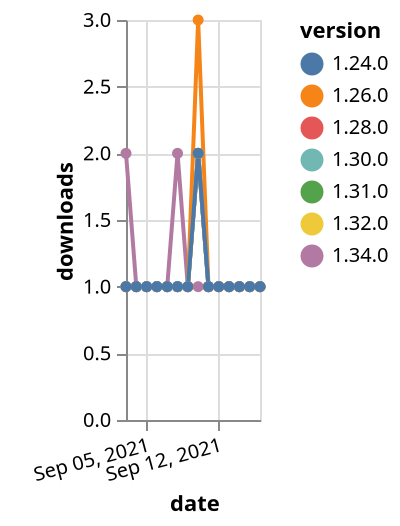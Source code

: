 {"$schema": "https://vega.github.io/schema/vega-lite/v5.json", "description": "A simple bar chart with embedded data.", "data": {"values": [{"date": "2021-09-03", "total": 136, "delta": 1, "version": "1.31.0"}, {"date": "2021-09-04", "total": 137, "delta": 1, "version": "1.31.0"}, {"date": "2021-09-05", "total": 138, "delta": 1, "version": "1.31.0"}, {"date": "2021-09-06", "total": 139, "delta": 1, "version": "1.31.0"}, {"date": "2021-09-07", "total": 140, "delta": 1, "version": "1.31.0"}, {"date": "2021-09-08", "total": 141, "delta": 1, "version": "1.31.0"}, {"date": "2021-09-09", "total": 142, "delta": 1, "version": "1.31.0"}, {"date": "2021-09-10", "total": 144, "delta": 2, "version": "1.31.0"}, {"date": "2021-09-11", "total": 145, "delta": 1, "version": "1.31.0"}, {"date": "2021-09-12", "total": 146, "delta": 1, "version": "1.31.0"}, {"date": "2021-09-13", "total": 147, "delta": 1, "version": "1.31.0"}, {"date": "2021-09-14", "total": 148, "delta": 1, "version": "1.31.0"}, {"date": "2021-09-15", "total": 149, "delta": 1, "version": "1.31.0"}, {"date": "2021-09-16", "total": 150, "delta": 1, "version": "1.31.0"}, {"date": "2021-09-03", "total": 110, "delta": 2, "version": "1.34.0"}, {"date": "2021-09-04", "total": 111, "delta": 1, "version": "1.34.0"}, {"date": "2021-09-05", "total": 112, "delta": 1, "version": "1.34.0"}, {"date": "2021-09-06", "total": 113, "delta": 1, "version": "1.34.0"}, {"date": "2021-09-07", "total": 114, "delta": 1, "version": "1.34.0"}, {"date": "2021-09-08", "total": 116, "delta": 2, "version": "1.34.0"}, {"date": "2021-09-09", "total": 117, "delta": 1, "version": "1.34.0"}, {"date": "2021-09-10", "total": 118, "delta": 1, "version": "1.34.0"}, {"date": "2021-09-11", "total": 119, "delta": 1, "version": "1.34.0"}, {"date": "2021-09-12", "total": 120, "delta": 1, "version": "1.34.0"}, {"date": "2021-09-13", "total": 121, "delta": 1, "version": "1.34.0"}, {"date": "2021-09-14", "total": 122, "delta": 1, "version": "1.34.0"}, {"date": "2021-09-15", "total": 123, "delta": 1, "version": "1.34.0"}, {"date": "2021-09-16", "total": 124, "delta": 1, "version": "1.34.0"}, {"date": "2021-09-03", "total": 174, "delta": 1, "version": "1.32.0"}, {"date": "2021-09-04", "total": 175, "delta": 1, "version": "1.32.0"}, {"date": "2021-09-05", "total": 176, "delta": 1, "version": "1.32.0"}, {"date": "2021-09-06", "total": 177, "delta": 1, "version": "1.32.0"}, {"date": "2021-09-07", "total": 178, "delta": 1, "version": "1.32.0"}, {"date": "2021-09-08", "total": 179, "delta": 1, "version": "1.32.0"}, {"date": "2021-09-09", "total": 180, "delta": 1, "version": "1.32.0"}, {"date": "2021-09-10", "total": 182, "delta": 2, "version": "1.32.0"}, {"date": "2021-09-11", "total": 183, "delta": 1, "version": "1.32.0"}, {"date": "2021-09-12", "total": 184, "delta": 1, "version": "1.32.0"}, {"date": "2021-09-13", "total": 185, "delta": 1, "version": "1.32.0"}, {"date": "2021-09-14", "total": 186, "delta": 1, "version": "1.32.0"}, {"date": "2021-09-15", "total": 187, "delta": 1, "version": "1.32.0"}, {"date": "2021-09-16", "total": 188, "delta": 1, "version": "1.32.0"}, {"date": "2021-09-03", "total": 170, "delta": 1, "version": "1.28.0"}, {"date": "2021-09-04", "total": 171, "delta": 1, "version": "1.28.0"}, {"date": "2021-09-05", "total": 172, "delta": 1, "version": "1.28.0"}, {"date": "2021-09-06", "total": 173, "delta": 1, "version": "1.28.0"}, {"date": "2021-09-07", "total": 174, "delta": 1, "version": "1.28.0"}, {"date": "2021-09-08", "total": 175, "delta": 1, "version": "1.28.0"}, {"date": "2021-09-09", "total": 176, "delta": 1, "version": "1.28.0"}, {"date": "2021-09-10", "total": 178, "delta": 2, "version": "1.28.0"}, {"date": "2021-09-11", "total": 179, "delta": 1, "version": "1.28.0"}, {"date": "2021-09-12", "total": 180, "delta": 1, "version": "1.28.0"}, {"date": "2021-09-13", "total": 181, "delta": 1, "version": "1.28.0"}, {"date": "2021-09-14", "total": 182, "delta": 1, "version": "1.28.0"}, {"date": "2021-09-15", "total": 183, "delta": 1, "version": "1.28.0"}, {"date": "2021-09-16", "total": 184, "delta": 1, "version": "1.28.0"}, {"date": "2021-09-03", "total": 277, "delta": 1, "version": "1.26.0"}, {"date": "2021-09-04", "total": 278, "delta": 1, "version": "1.26.0"}, {"date": "2021-09-05", "total": 279, "delta": 1, "version": "1.26.0"}, {"date": "2021-09-06", "total": 280, "delta": 1, "version": "1.26.0"}, {"date": "2021-09-07", "total": 281, "delta": 1, "version": "1.26.0"}, {"date": "2021-09-08", "total": 282, "delta": 1, "version": "1.26.0"}, {"date": "2021-09-09", "total": 283, "delta": 1, "version": "1.26.0"}, {"date": "2021-09-10", "total": 286, "delta": 3, "version": "1.26.0"}, {"date": "2021-09-11", "total": 287, "delta": 1, "version": "1.26.0"}, {"date": "2021-09-12", "total": 288, "delta": 1, "version": "1.26.0"}, {"date": "2021-09-13", "total": 289, "delta": 1, "version": "1.26.0"}, {"date": "2021-09-14", "total": 290, "delta": 1, "version": "1.26.0"}, {"date": "2021-09-15", "total": 291, "delta": 1, "version": "1.26.0"}, {"date": "2021-09-16", "total": 292, "delta": 1, "version": "1.26.0"}, {"date": "2021-09-03", "total": 147, "delta": 1, "version": "1.30.0"}, {"date": "2021-09-04", "total": 148, "delta": 1, "version": "1.30.0"}, {"date": "2021-09-05", "total": 149, "delta": 1, "version": "1.30.0"}, {"date": "2021-09-06", "total": 150, "delta": 1, "version": "1.30.0"}, {"date": "2021-09-07", "total": 151, "delta": 1, "version": "1.30.0"}, {"date": "2021-09-08", "total": 152, "delta": 1, "version": "1.30.0"}, {"date": "2021-09-09", "total": 153, "delta": 1, "version": "1.30.0"}, {"date": "2021-09-10", "total": 155, "delta": 2, "version": "1.30.0"}, {"date": "2021-09-11", "total": 156, "delta": 1, "version": "1.30.0"}, {"date": "2021-09-12", "total": 157, "delta": 1, "version": "1.30.0"}, {"date": "2021-09-13", "total": 158, "delta": 1, "version": "1.30.0"}, {"date": "2021-09-14", "total": 159, "delta": 1, "version": "1.30.0"}, {"date": "2021-09-15", "total": 160, "delta": 1, "version": "1.30.0"}, {"date": "2021-09-16", "total": 161, "delta": 1, "version": "1.30.0"}, {"date": "2021-09-03", "total": 206, "delta": 1, "version": "1.24.0"}, {"date": "2021-09-04", "total": 207, "delta": 1, "version": "1.24.0"}, {"date": "2021-09-05", "total": 208, "delta": 1, "version": "1.24.0"}, {"date": "2021-09-06", "total": 209, "delta": 1, "version": "1.24.0"}, {"date": "2021-09-07", "total": 210, "delta": 1, "version": "1.24.0"}, {"date": "2021-09-08", "total": 211, "delta": 1, "version": "1.24.0"}, {"date": "2021-09-09", "total": 212, "delta": 1, "version": "1.24.0"}, {"date": "2021-09-10", "total": 214, "delta": 2, "version": "1.24.0"}, {"date": "2021-09-11", "total": 215, "delta": 1, "version": "1.24.0"}, {"date": "2021-09-12", "total": 216, "delta": 1, "version": "1.24.0"}, {"date": "2021-09-13", "total": 217, "delta": 1, "version": "1.24.0"}, {"date": "2021-09-14", "total": 218, "delta": 1, "version": "1.24.0"}, {"date": "2021-09-15", "total": 219, "delta": 1, "version": "1.24.0"}, {"date": "2021-09-16", "total": 220, "delta": 1, "version": "1.24.0"}]}, "width": "container", "mark": {"type": "line", "point": {"filled": true}}, "encoding": {"x": {"field": "date", "type": "temporal", "timeUnit": "yearmonthdate", "title": "date", "axis": {"labelAngle": -15}}, "y": {"field": "delta", "type": "quantitative", "title": "downloads"}, "color": {"field": "version", "type": "nominal"}, "tooltip": {"field": "delta"}}}